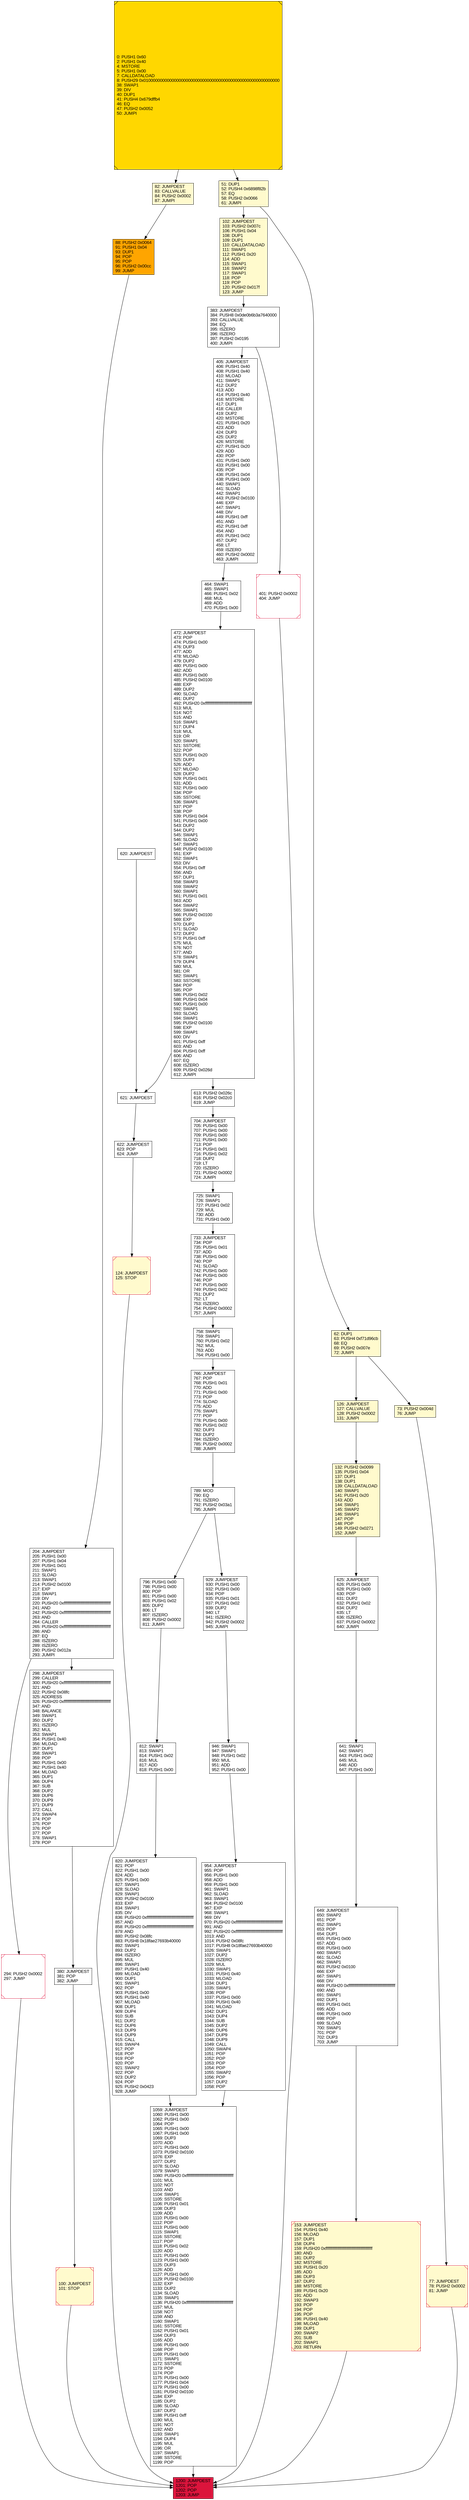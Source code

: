 digraph G {
bgcolor=transparent rankdir=UD;
node [shape=box style=filled color=black fillcolor=white fontname=arial fontcolor=black];
725 [label="725: SWAP1\l726: SWAP1\l727: PUSH1 0x02\l729: MUL\l730: ADD\l731: PUSH1 0x00\l" ];
733 [label="733: JUMPDEST\l734: POP\l735: PUSH1 0x01\l737: ADD\l738: PUSH1 0x00\l740: POP\l741: SLOAD\l742: PUSH1 0x00\l744: PUSH1 0x00\l746: POP\l747: PUSH1 0x00\l749: PUSH1 0x02\l751: DUP2\l752: LT\l753: ISZERO\l754: PUSH2 0x0002\l757: JUMPI\l" ];
383 [label="383: JUMPDEST\l384: PUSH8 0x0de0b6b3a7640000\l393: CALLVALUE\l394: EQ\l395: ISZERO\l396: ISZERO\l397: PUSH2 0x0195\l400: JUMPI\l" ];
298 [label="298: JUMPDEST\l299: CALLER\l300: PUSH20 0xffffffffffffffffffffffffffffffffffffffff\l321: AND\l322: PUSH2 0x08fc\l325: ADDRESS\l326: PUSH20 0xffffffffffffffffffffffffffffffffffffffff\l347: AND\l348: BALANCE\l349: SWAP1\l350: DUP2\l351: ISZERO\l352: MUL\l353: SWAP1\l354: PUSH1 0x40\l356: MLOAD\l357: DUP1\l358: SWAP1\l359: POP\l360: PUSH1 0x00\l362: PUSH1 0x40\l364: MLOAD\l365: DUP1\l366: DUP4\l367: SUB\l368: DUP2\l369: DUP6\l370: DUP9\l371: DUP9\l372: CALL\l373: SWAP4\l374: POP\l375: POP\l376: POP\l377: POP\l378: SWAP1\l379: POP\l" ];
464 [label="464: SWAP1\l465: SWAP1\l466: PUSH1 0x02\l468: MUL\l469: ADD\l470: PUSH1 0x00\l" ];
472 [label="472: JUMPDEST\l473: POP\l474: PUSH1 0x00\l476: DUP3\l477: ADD\l478: MLOAD\l479: DUP2\l480: PUSH1 0x00\l482: ADD\l483: PUSH1 0x00\l485: PUSH2 0x0100\l488: EXP\l489: DUP2\l490: SLOAD\l491: DUP2\l492: PUSH20 0xffffffffffffffffffffffffffffffffffffffff\l513: MUL\l514: NOT\l515: AND\l516: SWAP1\l517: DUP4\l518: MUL\l519: OR\l520: SWAP1\l521: SSTORE\l522: POP\l523: PUSH1 0x20\l525: DUP3\l526: ADD\l527: MLOAD\l528: DUP2\l529: PUSH1 0x01\l531: ADD\l532: PUSH1 0x00\l534: POP\l535: SSTORE\l536: SWAP1\l537: POP\l538: POP\l539: PUSH1 0x04\l541: PUSH1 0x00\l543: DUP2\l544: DUP2\l545: SWAP1\l546: SLOAD\l547: SWAP1\l548: PUSH2 0x0100\l551: EXP\l552: SWAP1\l553: DIV\l554: PUSH1 0xff\l556: AND\l557: DUP1\l558: SWAP3\l559: SWAP2\l560: SWAP1\l561: PUSH1 0x01\l563: ADD\l564: SWAP2\l565: SWAP1\l566: PUSH2 0x0100\l569: EXP\l570: DUP2\l571: SLOAD\l572: DUP2\l573: PUSH1 0xff\l575: MUL\l576: NOT\l577: AND\l578: SWAP1\l579: DUP4\l580: MUL\l581: OR\l582: SWAP1\l583: SSTORE\l584: POP\l585: POP\l586: PUSH1 0x02\l588: PUSH1 0x04\l590: PUSH1 0x00\l592: SWAP1\l593: SLOAD\l594: SWAP1\l595: PUSH2 0x0100\l598: EXP\l599: SWAP1\l600: DIV\l601: PUSH1 0xff\l603: AND\l604: PUSH1 0xff\l606: AND\l607: EQ\l608: ISZERO\l609: PUSH2 0x026d\l612: JUMPI\l" ];
88 [label="88: PUSH2 0x0064\l91: PUSH1 0x04\l93: DUP1\l94: POP\l95: POP\l96: PUSH2 0x00cc\l99: JUMP\l" fillcolor=orange ];
622 [label="622: JUMPDEST\l623: POP\l624: JUMP\l" ];
153 [label="153: JUMPDEST\l154: PUSH1 0x40\l156: MLOAD\l157: DUP1\l158: DUP4\l159: PUSH20 0xffffffffffffffffffffffffffffffffffffffff\l180: AND\l181: DUP2\l182: MSTORE\l183: PUSH1 0x20\l185: ADD\l186: DUP3\l187: DUP2\l188: MSTORE\l189: PUSH1 0x20\l191: ADD\l192: SWAP3\l193: POP\l194: POP\l195: POP\l196: PUSH1 0x40\l198: MLOAD\l199: DUP1\l200: SWAP2\l201: SUB\l202: SWAP1\l203: RETURN\l" fillcolor=lemonchiffon shape=Msquare color=crimson ];
405 [label="405: JUMPDEST\l406: PUSH1 0x40\l408: PUSH1 0x40\l410: MLOAD\l411: SWAP1\l412: DUP2\l413: ADD\l414: PUSH1 0x40\l416: MSTORE\l417: DUP1\l418: CALLER\l419: DUP2\l420: MSTORE\l421: PUSH1 0x20\l423: ADD\l424: DUP3\l425: DUP2\l426: MSTORE\l427: PUSH1 0x20\l429: ADD\l430: POP\l431: PUSH1 0x00\l433: PUSH1 0x00\l435: POP\l436: PUSH1 0x04\l438: PUSH1 0x00\l440: SWAP1\l441: SLOAD\l442: SWAP1\l443: PUSH2 0x0100\l446: EXP\l447: SWAP1\l448: DIV\l449: PUSH1 0xff\l451: AND\l452: PUSH1 0xff\l454: AND\l455: PUSH1 0x02\l457: DUP2\l458: LT\l459: ISZERO\l460: PUSH2 0x0002\l463: JUMPI\l" ];
294 [label="294: PUSH2 0x0002\l297: JUMP\l" shape=Msquare color=crimson ];
820 [label="820: JUMPDEST\l821: POP\l822: PUSH1 0x00\l824: ADD\l825: PUSH1 0x00\l827: SWAP1\l828: SLOAD\l829: SWAP1\l830: PUSH2 0x0100\l833: EXP\l834: SWAP1\l835: DIV\l836: PUSH20 0xffffffffffffffffffffffffffffffffffffffff\l857: AND\l858: PUSH20 0xffffffffffffffffffffffffffffffffffffffff\l879: AND\l880: PUSH2 0x08fc\l883: PUSH8 0x18fae27693b40000\l892: SWAP1\l893: DUP2\l894: ISZERO\l895: MUL\l896: SWAP1\l897: PUSH1 0x40\l899: MLOAD\l900: DUP1\l901: SWAP1\l902: POP\l903: PUSH1 0x00\l905: PUSH1 0x40\l907: MLOAD\l908: DUP1\l909: DUP4\l910: SUB\l911: DUP2\l912: DUP6\l913: DUP9\l914: DUP9\l915: CALL\l916: SWAP4\l917: POP\l918: POP\l919: POP\l920: POP\l921: SWAP2\l922: POP\l923: DUP2\l924: POP\l925: PUSH2 0x0423\l928: JUMP\l" ];
82 [label="82: JUMPDEST\l83: CALLVALUE\l84: PUSH2 0x0002\l87: JUMPI\l" fillcolor=lemonchiffon ];
789 [label="789: MOD\l790: EQ\l791: ISZERO\l792: PUSH2 0x03a1\l795: JUMPI\l" ];
641 [label="641: SWAP1\l642: SWAP1\l643: PUSH1 0x02\l645: MUL\l646: ADD\l647: PUSH1 0x00\l" ];
102 [label="102: JUMPDEST\l103: PUSH2 0x007c\l106: PUSH1 0x04\l108: DUP1\l109: DUP1\l110: CALLDATALOAD\l111: SWAP1\l112: PUSH1 0x20\l114: ADD\l115: SWAP1\l116: SWAP2\l117: SWAP1\l118: POP\l119: POP\l120: PUSH2 0x017f\l123: JUMP\l" fillcolor=lemonchiffon ];
380 [label="380: JUMPDEST\l381: POP\l382: JUMP\l" ];
649 [label="649: JUMPDEST\l650: SWAP2\l651: POP\l652: SWAP1\l653: POP\l654: DUP1\l655: PUSH1 0x00\l657: ADD\l658: PUSH1 0x00\l660: SWAP1\l661: SLOAD\l662: SWAP1\l663: PUSH2 0x0100\l666: EXP\l667: SWAP1\l668: DIV\l669: PUSH20 0xffffffffffffffffffffffffffffffffffffffff\l690: AND\l691: SWAP1\l692: DUP1\l693: PUSH1 0x01\l695: ADD\l696: PUSH1 0x00\l698: POP\l699: SLOAD\l700: SWAP1\l701: POP\l702: DUP3\l703: JUMP\l" ];
0 [label="0: PUSH1 0x60\l2: PUSH1 0x40\l4: MSTORE\l5: PUSH1 0x00\l7: CALLDATALOAD\l8: PUSH29 0x0100000000000000000000000000000000000000000000000000000000\l38: SWAP1\l39: DIV\l40: DUP1\l41: PUSH4 0x679dffb4\l46: EQ\l47: PUSH2 0x0052\l50: JUMPI\l" fillcolor=lemonchiffon shape=Msquare fillcolor=gold ];
625 [label="625: JUMPDEST\l626: PUSH1 0x00\l628: PUSH1 0x00\l630: POP\l631: DUP2\l632: PUSH1 0x02\l634: DUP2\l635: LT\l636: ISZERO\l637: PUSH2 0x0002\l640: JUMPI\l" ];
204 [label="204: JUMPDEST\l205: PUSH1 0x00\l207: PUSH1 0x04\l209: PUSH1 0x01\l211: SWAP1\l212: SLOAD\l213: SWAP1\l214: PUSH2 0x0100\l217: EXP\l218: SWAP1\l219: DIV\l220: PUSH20 0xffffffffffffffffffffffffffffffffffffffff\l241: AND\l242: PUSH20 0xffffffffffffffffffffffffffffffffffffffff\l263: AND\l264: CALLER\l265: PUSH20 0xffffffffffffffffffffffffffffffffffffffff\l286: AND\l287: EQ\l288: ISZERO\l289: ISZERO\l290: PUSH2 0x012a\l293: JUMPI\l" ];
621 [label="621: JUMPDEST\l" ];
620 [label="620: JUMPDEST\l" ];
758 [label="758: SWAP1\l759: SWAP1\l760: PUSH1 0x02\l762: MUL\l763: ADD\l764: PUSH1 0x00\l" ];
126 [label="126: JUMPDEST\l127: CALLVALUE\l128: PUSH2 0x0002\l131: JUMPI\l" fillcolor=lemonchiffon ];
613 [label="613: PUSH2 0x026c\l616: PUSH2 0x02c0\l619: JUMP\l" ];
132 [label="132: PUSH2 0x0099\l135: PUSH1 0x04\l137: DUP1\l138: DUP1\l139: CALLDATALOAD\l140: SWAP1\l141: PUSH1 0x20\l143: ADD\l144: SWAP1\l145: SWAP2\l146: SWAP1\l147: POP\l148: POP\l149: PUSH2 0x0271\l152: JUMP\l" fillcolor=lemonchiffon ];
946 [label="946: SWAP1\l947: SWAP1\l948: PUSH1 0x02\l950: MUL\l951: ADD\l952: PUSH1 0x00\l" ];
62 [label="62: DUP1\l63: PUSH4 0xf71d96cb\l68: EQ\l69: PUSH2 0x007e\l72: JUMPI\l" fillcolor=lemonchiffon ];
124 [label="124: JUMPDEST\l125: STOP\l" fillcolor=lemonchiffon shape=Msquare color=crimson ];
929 [label="929: JUMPDEST\l930: PUSH1 0x00\l932: PUSH1 0x00\l934: POP\l935: PUSH1 0x01\l937: PUSH1 0x02\l939: DUP2\l940: LT\l941: ISZERO\l942: PUSH2 0x0002\l945: JUMPI\l" ];
954 [label="954: JUMPDEST\l955: POP\l956: PUSH1 0x00\l958: ADD\l959: PUSH1 0x00\l961: SWAP1\l962: SLOAD\l963: SWAP1\l964: PUSH2 0x0100\l967: EXP\l968: SWAP1\l969: DIV\l970: PUSH20 0xffffffffffffffffffffffffffffffffffffffff\l991: AND\l992: PUSH20 0xffffffffffffffffffffffffffffffffffffffff\l1013: AND\l1014: PUSH2 0x08fc\l1017: PUSH8 0x18fae27693b40000\l1026: SWAP1\l1027: DUP2\l1028: ISZERO\l1029: MUL\l1030: SWAP1\l1031: PUSH1 0x40\l1033: MLOAD\l1034: DUP1\l1035: SWAP1\l1036: POP\l1037: PUSH1 0x00\l1039: PUSH1 0x40\l1041: MLOAD\l1042: DUP1\l1043: DUP4\l1044: SUB\l1045: DUP2\l1046: DUP6\l1047: DUP9\l1048: DUP9\l1049: CALL\l1050: SWAP4\l1051: POP\l1052: POP\l1053: POP\l1054: POP\l1055: SWAP2\l1056: POP\l1057: DUP2\l1058: POP\l" ];
796 [label="796: PUSH1 0x00\l798: PUSH1 0x00\l800: POP\l801: PUSH1 0x00\l803: PUSH1 0x02\l805: DUP2\l806: LT\l807: ISZERO\l808: PUSH2 0x0002\l811: JUMPI\l" ];
1200 [label="1200: EXIT BLOCK\l" fillcolor=crimson ];
100 [label="100: JUMPDEST\l101: STOP\l" fillcolor=lemonchiffon shape=Msquare color=crimson ];
73 [label="73: PUSH2 0x004d\l76: JUMP\l" fillcolor=lemonchiffon ];
51 [label="51: DUP1\l52: PUSH4 0x6898f82b\l57: EQ\l58: PUSH2 0x0066\l61: JUMPI\l" fillcolor=lemonchiffon ];
704 [label="704: JUMPDEST\l705: PUSH1 0x00\l707: PUSH1 0x00\l709: PUSH1 0x00\l711: PUSH1 0x00\l713: POP\l714: PUSH1 0x01\l716: PUSH1 0x02\l718: DUP2\l719: LT\l720: ISZERO\l721: PUSH2 0x0002\l724: JUMPI\l" ];
766 [label="766: JUMPDEST\l767: POP\l768: PUSH1 0x01\l770: ADD\l771: PUSH1 0x00\l773: POP\l774: SLOAD\l775: ADD\l776: SWAP1\l777: POP\l778: PUSH1 0x00\l780: PUSH1 0x02\l782: DUP3\l783: DUP2\l784: ISZERO\l785: PUSH2 0x0002\l788: JUMPI\l" ];
812 [label="812: SWAP1\l813: SWAP1\l814: PUSH1 0x02\l816: MUL\l817: ADD\l818: PUSH1 0x00\l" ];
1059 [label="1059: JUMPDEST\l1060: PUSH1 0x00\l1062: PUSH1 0x00\l1064: POP\l1065: PUSH1 0x00\l1067: PUSH1 0x00\l1069: DUP3\l1070: ADD\l1071: PUSH1 0x00\l1073: PUSH2 0x0100\l1076: EXP\l1077: DUP2\l1078: SLOAD\l1079: SWAP1\l1080: PUSH20 0xffffffffffffffffffffffffffffffffffffffff\l1101: MUL\l1102: NOT\l1103: AND\l1104: SWAP1\l1105: SSTORE\l1106: PUSH1 0x01\l1108: DUP3\l1109: ADD\l1110: PUSH1 0x00\l1112: POP\l1113: PUSH1 0x00\l1115: SWAP1\l1116: SSTORE\l1117: POP\l1118: PUSH1 0x02\l1120: ADD\l1121: PUSH1 0x00\l1123: PUSH1 0x00\l1125: DUP3\l1126: ADD\l1127: PUSH1 0x00\l1129: PUSH2 0x0100\l1132: EXP\l1133: DUP2\l1134: SLOAD\l1135: SWAP1\l1136: PUSH20 0xffffffffffffffffffffffffffffffffffffffff\l1157: MUL\l1158: NOT\l1159: AND\l1160: SWAP1\l1161: SSTORE\l1162: PUSH1 0x01\l1164: DUP3\l1165: ADD\l1166: PUSH1 0x00\l1168: POP\l1169: PUSH1 0x00\l1171: SWAP1\l1172: SSTORE\l1173: POP\l1174: POP\l1175: PUSH1 0x00\l1177: PUSH1 0x04\l1179: PUSH1 0x00\l1181: PUSH2 0x0100\l1184: EXP\l1185: DUP2\l1186: SLOAD\l1187: DUP2\l1188: PUSH1 0xff\l1190: MUL\l1191: NOT\l1192: AND\l1193: SWAP1\l1194: DUP4\l1195: MUL\l1196: OR\l1197: SWAP1\l1198: SSTORE\l1199: POP\l" ];
401 [label="401: PUSH2 0x0002\l404: JUMP\l" shape=Msquare color=crimson ];
1200 [label="1200: JUMPDEST\l1201: POP\l1202: POP\l1203: JUMP\l" ];
77 [label="77: JUMPDEST\l78: PUSH2 0x0002\l81: JUMP\l" fillcolor=lemonchiffon shape=Msquare color=crimson ];
620 -> 621;
1059 -> 1200;
82 -> 88;
401 -> 1200;
77 -> 1200;
946 -> 954;
73 -> 77;
649 -> 153;
0 -> 82;
204 -> 294;
796 -> 812;
298 -> 380;
62 -> 73;
622 -> 124;
472 -> 621;
0 -> 51;
380 -> 100;
820 -> 1059;
294 -> 1200;
789 -> 929;
100 -> 1200;
725 -> 733;
464 -> 472;
126 -> 132;
625 -> 641;
383 -> 405;
62 -> 126;
929 -> 946;
641 -> 649;
405 -> 464;
954 -> 1059;
613 -> 704;
758 -> 766;
88 -> 204;
124 -> 1200;
102 -> 383;
204 -> 298;
51 -> 62;
733 -> 758;
766 -> 789;
472 -> 613;
621 -> 622;
51 -> 102;
704 -> 725;
812 -> 820;
789 -> 796;
383 -> 401;
153 -> 1200;
132 -> 625;
}